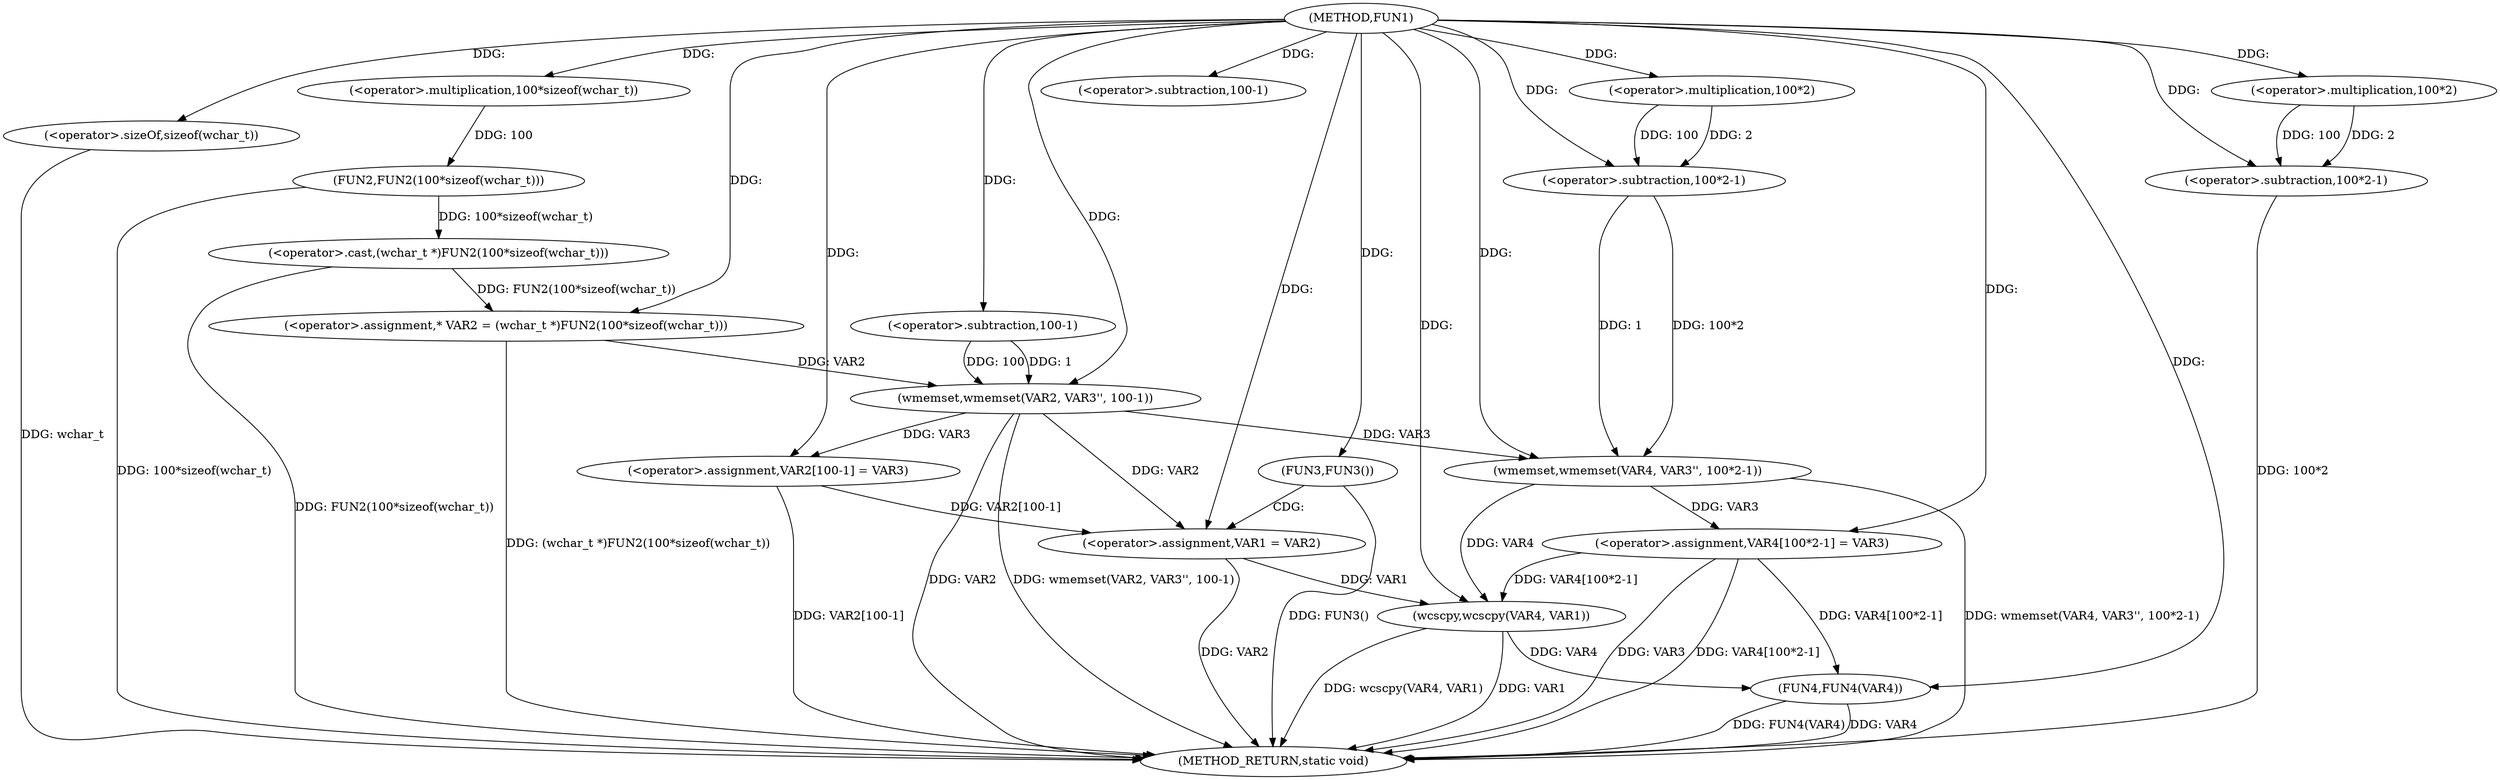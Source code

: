 digraph FUN1 {  
"1000100" [label = "(METHOD,FUN1)" ]
"1000156" [label = "(METHOD_RETURN,static void)" ]
"1000104" [label = "(<operator>.assignment,* VAR2 = (wchar_t *)FUN2(100*sizeof(wchar_t)))" ]
"1000106" [label = "(<operator>.cast,(wchar_t *)FUN2(100*sizeof(wchar_t)))" ]
"1000108" [label = "(FUN2,FUN2(100*sizeof(wchar_t)))" ]
"1000109" [label = "(<operator>.multiplication,100*sizeof(wchar_t))" ]
"1000111" [label = "(<operator>.sizeOf,sizeof(wchar_t))" ]
"1000113" [label = "(wmemset,wmemset(VAR2, VAR3'', 100-1))" ]
"1000116" [label = "(<operator>.subtraction,100-1)" ]
"1000119" [label = "(<operator>.assignment,VAR2[100-1] = VAR3)" ]
"1000122" [label = "(<operator>.subtraction,100-1)" ]
"1000127" [label = "(FUN3,FUN3())" ]
"1000129" [label = "(<operator>.assignment,VAR1 = VAR2)" ]
"1000134" [label = "(wmemset,wmemset(VAR4, VAR3'', 100*2-1))" ]
"1000137" [label = "(<operator>.subtraction,100*2-1)" ]
"1000138" [label = "(<operator>.multiplication,100*2)" ]
"1000142" [label = "(<operator>.assignment,VAR4[100*2-1] = VAR3)" ]
"1000145" [label = "(<operator>.subtraction,100*2-1)" ]
"1000146" [label = "(<operator>.multiplication,100*2)" ]
"1000151" [label = "(wcscpy,wcscpy(VAR4, VAR1))" ]
"1000154" [label = "(FUN4,FUN4(VAR4))" ]
  "1000106" -> "1000156"  [ label = "DDG: FUN2(100*sizeof(wchar_t))"] 
  "1000151" -> "1000156"  [ label = "DDG: wcscpy(VAR4, VAR1)"] 
  "1000113" -> "1000156"  [ label = "DDG: VAR2"] 
  "1000111" -> "1000156"  [ label = "DDG: wchar_t"] 
  "1000154" -> "1000156"  [ label = "DDG: FUN4(VAR4)"] 
  "1000142" -> "1000156"  [ label = "DDG: VAR3"] 
  "1000145" -> "1000156"  [ label = "DDG: 100*2"] 
  "1000129" -> "1000156"  [ label = "DDG: VAR2"] 
  "1000154" -> "1000156"  [ label = "DDG: VAR4"] 
  "1000134" -> "1000156"  [ label = "DDG: wmemset(VAR4, VAR3'', 100*2-1)"] 
  "1000127" -> "1000156"  [ label = "DDG: FUN3()"] 
  "1000151" -> "1000156"  [ label = "DDG: VAR1"] 
  "1000113" -> "1000156"  [ label = "DDG: wmemset(VAR2, VAR3'', 100-1)"] 
  "1000119" -> "1000156"  [ label = "DDG: VAR2[100-1]"] 
  "1000142" -> "1000156"  [ label = "DDG: VAR4[100*2-1]"] 
  "1000104" -> "1000156"  [ label = "DDG: (wchar_t *)FUN2(100*sizeof(wchar_t))"] 
  "1000108" -> "1000156"  [ label = "DDG: 100*sizeof(wchar_t)"] 
  "1000106" -> "1000104"  [ label = "DDG: FUN2(100*sizeof(wchar_t))"] 
  "1000100" -> "1000104"  [ label = "DDG: "] 
  "1000108" -> "1000106"  [ label = "DDG: 100*sizeof(wchar_t)"] 
  "1000109" -> "1000108"  [ label = "DDG: 100"] 
  "1000100" -> "1000109"  [ label = "DDG: "] 
  "1000100" -> "1000111"  [ label = "DDG: "] 
  "1000104" -> "1000113"  [ label = "DDG: VAR2"] 
  "1000100" -> "1000113"  [ label = "DDG: "] 
  "1000116" -> "1000113"  [ label = "DDG: 100"] 
  "1000116" -> "1000113"  [ label = "DDG: 1"] 
  "1000100" -> "1000116"  [ label = "DDG: "] 
  "1000113" -> "1000119"  [ label = "DDG: VAR3"] 
  "1000100" -> "1000119"  [ label = "DDG: "] 
  "1000100" -> "1000122"  [ label = "DDG: "] 
  "1000100" -> "1000127"  [ label = "DDG: "] 
  "1000113" -> "1000129"  [ label = "DDG: VAR2"] 
  "1000119" -> "1000129"  [ label = "DDG: VAR2[100-1]"] 
  "1000100" -> "1000129"  [ label = "DDG: "] 
  "1000100" -> "1000134"  [ label = "DDG: "] 
  "1000113" -> "1000134"  [ label = "DDG: VAR3"] 
  "1000137" -> "1000134"  [ label = "DDG: 100*2"] 
  "1000137" -> "1000134"  [ label = "DDG: 1"] 
  "1000138" -> "1000137"  [ label = "DDG: 100"] 
  "1000138" -> "1000137"  [ label = "DDG: 2"] 
  "1000100" -> "1000138"  [ label = "DDG: "] 
  "1000100" -> "1000137"  [ label = "DDG: "] 
  "1000134" -> "1000142"  [ label = "DDG: VAR3"] 
  "1000100" -> "1000142"  [ label = "DDG: "] 
  "1000146" -> "1000145"  [ label = "DDG: 100"] 
  "1000146" -> "1000145"  [ label = "DDG: 2"] 
  "1000100" -> "1000146"  [ label = "DDG: "] 
  "1000100" -> "1000145"  [ label = "DDG: "] 
  "1000134" -> "1000151"  [ label = "DDG: VAR4"] 
  "1000142" -> "1000151"  [ label = "DDG: VAR4[100*2-1]"] 
  "1000100" -> "1000151"  [ label = "DDG: "] 
  "1000129" -> "1000151"  [ label = "DDG: VAR1"] 
  "1000151" -> "1000154"  [ label = "DDG: VAR4"] 
  "1000142" -> "1000154"  [ label = "DDG: VAR4[100*2-1]"] 
  "1000100" -> "1000154"  [ label = "DDG: "] 
  "1000127" -> "1000129"  [ label = "CDG: "] 
}
